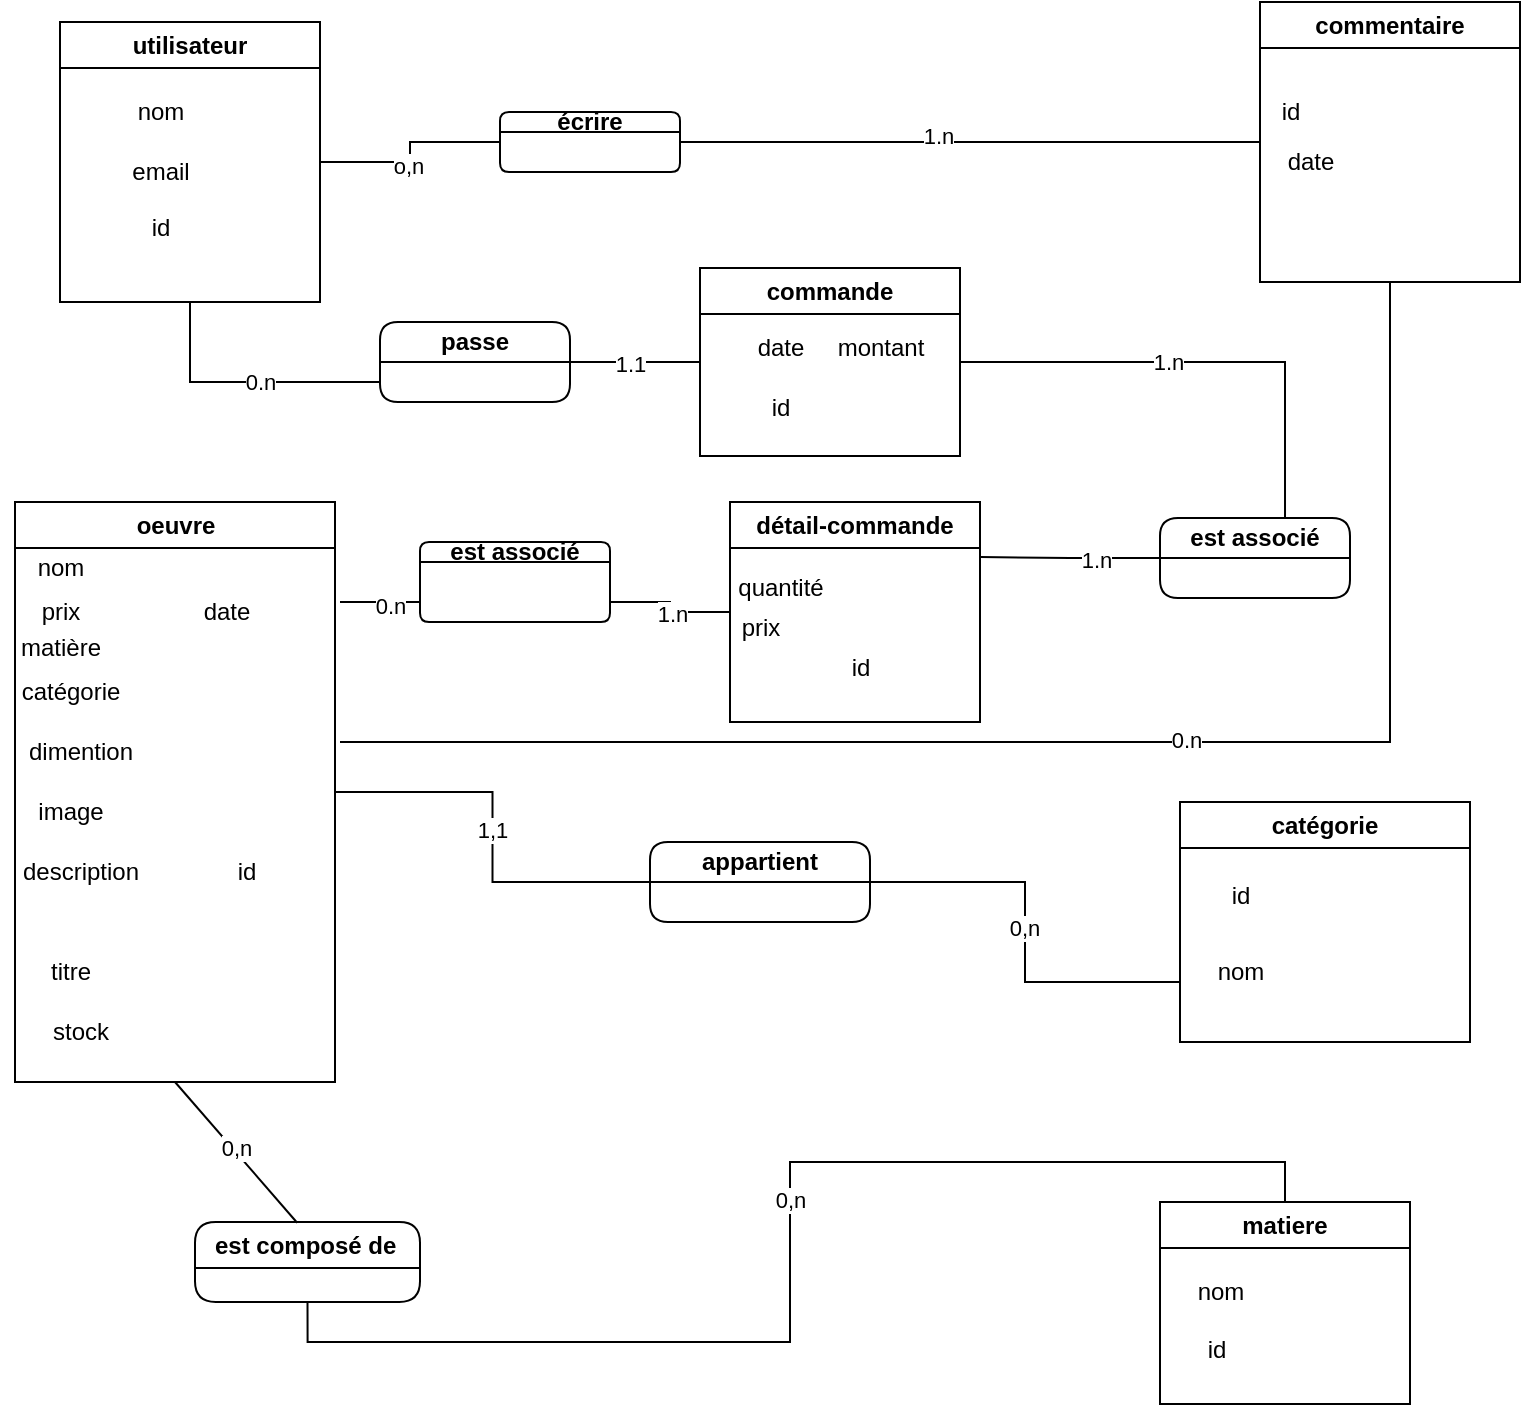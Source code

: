 <mxfile version="21.7.5" type="github">
  <diagram name="Page-1" id="6RF2Loae_BbgiCjcI58X">
    <mxGraphModel dx="880" dy="484" grid="1" gridSize="10" guides="1" tooltips="1" connect="1" arrows="1" fold="1" page="1" pageScale="1" pageWidth="827" pageHeight="1169" math="0" shadow="0">
      <root>
        <mxCell id="0" />
        <mxCell id="1" parent="0" />
        <mxCell id="dAYFn0Y0DVcSOOEVSeJ7-288" style="edgeStyle=orthogonalEdgeStyle;rounded=0;orthogonalLoop=1;jettySize=auto;html=1;exitX=1;exitY=0.5;exitDx=0;exitDy=0;endArrow=none;endFill=0;entryX=0;entryY=0.5;entryDx=0;entryDy=0;" edge="1" parent="1" source="dAYFn0Y0DVcSOOEVSeJ7-290" target="dAYFn0Y0DVcSOOEVSeJ7-312">
          <mxGeometry relative="1" as="geometry">
            <mxPoint x="290" y="150" as="targetPoint" />
          </mxGeometry>
        </mxCell>
        <mxCell id="dAYFn0Y0DVcSOOEVSeJ7-289" value="1,1" style="edgeLabel;html=1;align=center;verticalAlign=middle;resizable=0;points=[];" vertex="1" connectable="0" parent="dAYFn0Y0DVcSOOEVSeJ7-288">
          <mxGeometry x="-0.04" y="-1" relative="1" as="geometry">
            <mxPoint as="offset" />
          </mxGeometry>
        </mxCell>
        <mxCell id="dAYFn0Y0DVcSOOEVSeJ7-290" value="oeuvre" style="swimlane;whiteSpace=wrap;html=1;" vertex="1" parent="1">
          <mxGeometry x="37.5" y="300" width="160" height="290" as="geometry">
            <mxRectangle x="100" y="90" width="80" height="30" as="alternateBounds" />
          </mxGeometry>
        </mxCell>
        <mxCell id="dAYFn0Y0DVcSOOEVSeJ7-291" value="nom" style="text;html=1;align=center;verticalAlign=middle;resizable=0;points=[];autosize=1;strokeColor=none;fillColor=none;" vertex="1" parent="dAYFn0Y0DVcSOOEVSeJ7-290">
          <mxGeometry x="-2.5" y="18" width="50" height="30" as="geometry" />
        </mxCell>
        <mxCell id="dAYFn0Y0DVcSOOEVSeJ7-292" value="prix" style="text;html=1;align=center;verticalAlign=middle;resizable=0;points=[];autosize=1;strokeColor=none;fillColor=none;" vertex="1" parent="dAYFn0Y0DVcSOOEVSeJ7-290">
          <mxGeometry x="2.5" y="40" width="40" height="30" as="geometry" />
        </mxCell>
        <mxCell id="dAYFn0Y0DVcSOOEVSeJ7-293" value="matière" style="text;html=1;align=center;verticalAlign=middle;resizable=0;points=[];autosize=1;strokeColor=none;fillColor=none;" vertex="1" parent="dAYFn0Y0DVcSOOEVSeJ7-290">
          <mxGeometry x="-7.5" y="58" width="60" height="30" as="geometry" />
        </mxCell>
        <mxCell id="dAYFn0Y0DVcSOOEVSeJ7-294" value="catégorie&lt;br&gt;" style="text;html=1;align=center;verticalAlign=middle;resizable=0;points=[];autosize=1;strokeColor=none;fillColor=none;" vertex="1" parent="dAYFn0Y0DVcSOOEVSeJ7-290">
          <mxGeometry x="-7.5" y="80" width="70" height="30" as="geometry" />
        </mxCell>
        <mxCell id="dAYFn0Y0DVcSOOEVSeJ7-295" value="titre" style="text;html=1;align=center;verticalAlign=middle;resizable=0;points=[];autosize=1;strokeColor=none;fillColor=none;" vertex="1" parent="dAYFn0Y0DVcSOOEVSeJ7-290">
          <mxGeometry x="7.5" y="220" width="40" height="30" as="geometry" />
        </mxCell>
        <mxCell id="dAYFn0Y0DVcSOOEVSeJ7-296" value="image&lt;br&gt;" style="text;html=1;align=center;verticalAlign=middle;resizable=0;points=[];autosize=1;strokeColor=none;fillColor=none;" vertex="1" parent="dAYFn0Y0DVcSOOEVSeJ7-290">
          <mxGeometry x="-2.5" y="140" width="60" height="30" as="geometry" />
        </mxCell>
        <mxCell id="dAYFn0Y0DVcSOOEVSeJ7-297" value="description" style="text;html=1;align=center;verticalAlign=middle;resizable=0;points=[];autosize=1;strokeColor=none;fillColor=none;" vertex="1" parent="dAYFn0Y0DVcSOOEVSeJ7-290">
          <mxGeometry x="-7.5" y="170" width="80" height="30" as="geometry" />
        </mxCell>
        <mxCell id="dAYFn0Y0DVcSOOEVSeJ7-298" value="stock" style="text;html=1;align=center;verticalAlign=middle;resizable=0;points=[];autosize=1;strokeColor=none;fillColor=none;" vertex="1" parent="dAYFn0Y0DVcSOOEVSeJ7-290">
          <mxGeometry x="7.5" y="250" width="50" height="30" as="geometry" />
        </mxCell>
        <mxCell id="dAYFn0Y0DVcSOOEVSeJ7-299" value="date" style="text;html=1;align=center;verticalAlign=middle;resizable=0;points=[];autosize=1;strokeColor=none;fillColor=none;" vertex="1" parent="dAYFn0Y0DVcSOOEVSeJ7-290">
          <mxGeometry x="80" y="40" width="50" height="30" as="geometry" />
        </mxCell>
        <mxCell id="dAYFn0Y0DVcSOOEVSeJ7-300" value="dimention" style="text;html=1;align=center;verticalAlign=middle;resizable=0;points=[];autosize=1;strokeColor=none;fillColor=none;" vertex="1" parent="dAYFn0Y0DVcSOOEVSeJ7-290">
          <mxGeometry x="-7.5" y="110" width="80" height="30" as="geometry" />
        </mxCell>
        <mxCell id="dAYFn0Y0DVcSOOEVSeJ7-301" value="id" style="text;html=1;align=center;verticalAlign=middle;resizable=0;points=[];autosize=1;strokeColor=none;fillColor=none;" vertex="1" parent="dAYFn0Y0DVcSOOEVSeJ7-290">
          <mxGeometry x="100" y="170" width="30" height="30" as="geometry" />
        </mxCell>
        <mxCell id="dAYFn0Y0DVcSOOEVSeJ7-302" style="edgeStyle=orthogonalEdgeStyle;rounded=0;orthogonalLoop=1;jettySize=auto;html=1;exitX=0.5;exitY=1;exitDx=0;exitDy=0;entryX=0.5;entryY=0;entryDx=0;entryDy=0;endArrow=none;endFill=0;" edge="1" parent="1" source="dAYFn0Y0DVcSOOEVSeJ7-304" target="dAYFn0Y0DVcSOOEVSeJ7-307">
          <mxGeometry relative="1" as="geometry" />
        </mxCell>
        <mxCell id="dAYFn0Y0DVcSOOEVSeJ7-303" value="0,n" style="edgeLabel;html=1;align=center;verticalAlign=middle;resizable=0;points=[];" vertex="1" connectable="0" parent="dAYFn0Y0DVcSOOEVSeJ7-302">
          <mxGeometry x="0.073" relative="1" as="geometry">
            <mxPoint as="offset" />
          </mxGeometry>
        </mxCell>
        <mxCell id="dAYFn0Y0DVcSOOEVSeJ7-304" value="est composé de&amp;nbsp;" style="swimlane;whiteSpace=wrap;html=1;rounded=1;" vertex="1" parent="1">
          <mxGeometry x="127.5" y="660" width="112.5" height="40" as="geometry" />
        </mxCell>
        <mxCell id="dAYFn0Y0DVcSOOEVSeJ7-305" value="" style="endArrow=none;html=1;rounded=0;entryX=0.5;entryY=1;entryDx=0;entryDy=0;exitX=0.454;exitY=0.009;exitDx=0;exitDy=0;exitPerimeter=0;" edge="1" parent="1" source="dAYFn0Y0DVcSOOEVSeJ7-304" target="dAYFn0Y0DVcSOOEVSeJ7-290">
          <mxGeometry width="50" height="50" relative="1" as="geometry">
            <mxPoint x="140" y="260" as="sourcePoint" />
            <mxPoint x="190" y="210" as="targetPoint" />
          </mxGeometry>
        </mxCell>
        <mxCell id="dAYFn0Y0DVcSOOEVSeJ7-306" value="0,n" style="edgeLabel;html=1;align=center;verticalAlign=middle;resizable=0;points=[];" vertex="1" connectable="0" parent="dAYFn0Y0DVcSOOEVSeJ7-305">
          <mxGeometry x="0.041" y="-1" relative="1" as="geometry">
            <mxPoint as="offset" />
          </mxGeometry>
        </mxCell>
        <mxCell id="dAYFn0Y0DVcSOOEVSeJ7-307" value="matiere" style="swimlane;whiteSpace=wrap;html=1;" vertex="1" parent="1">
          <mxGeometry x="610" y="650" width="125" height="101" as="geometry" />
        </mxCell>
        <mxCell id="dAYFn0Y0DVcSOOEVSeJ7-308" value="nom" style="text;html=1;align=center;verticalAlign=middle;resizable=0;points=[];autosize=1;strokeColor=none;fillColor=none;" vertex="1" parent="dAYFn0Y0DVcSOOEVSeJ7-307">
          <mxGeometry x="5" y="30" width="50" height="30" as="geometry" />
        </mxCell>
        <mxCell id="dAYFn0Y0DVcSOOEVSeJ7-309" value="id" style="text;html=1;align=center;verticalAlign=middle;resizable=0;points=[];autosize=1;strokeColor=none;fillColor=none;" vertex="1" parent="dAYFn0Y0DVcSOOEVSeJ7-307">
          <mxGeometry x="12.5" y="58.5" width="30" height="30" as="geometry" />
        </mxCell>
        <mxCell id="dAYFn0Y0DVcSOOEVSeJ7-310" style="edgeStyle=orthogonalEdgeStyle;rounded=0;orthogonalLoop=1;jettySize=auto;html=1;exitX=1;exitY=0.5;exitDx=0;exitDy=0;startArrow=none;startFill=0;endArrow=none;endFill=0;entryX=0;entryY=0.75;entryDx=0;entryDy=0;" edge="1" parent="1" source="dAYFn0Y0DVcSOOEVSeJ7-312" target="dAYFn0Y0DVcSOOEVSeJ7-313">
          <mxGeometry relative="1" as="geometry">
            <mxPoint x="500" y="350" as="targetPoint" />
            <Array as="points" />
          </mxGeometry>
        </mxCell>
        <mxCell id="dAYFn0Y0DVcSOOEVSeJ7-311" value="0,n" style="edgeLabel;html=1;align=center;verticalAlign=middle;resizable=0;points=[];" vertex="1" connectable="0" parent="dAYFn0Y0DVcSOOEVSeJ7-310">
          <mxGeometry x="-0.02" y="-1" relative="1" as="geometry">
            <mxPoint as="offset" />
          </mxGeometry>
        </mxCell>
        <mxCell id="dAYFn0Y0DVcSOOEVSeJ7-312" value="appartient" style="swimlane;whiteSpace=wrap;html=1;startSize=20;rounded=1;" vertex="1" parent="1">
          <mxGeometry x="355" y="470" width="110" height="40" as="geometry" />
        </mxCell>
        <mxCell id="dAYFn0Y0DVcSOOEVSeJ7-313" value="catégorie" style="swimlane;whiteSpace=wrap;html=1;" vertex="1" parent="1">
          <mxGeometry x="620" y="450" width="145" height="120" as="geometry" />
        </mxCell>
        <mxCell id="dAYFn0Y0DVcSOOEVSeJ7-314" value="id" style="text;html=1;align=center;verticalAlign=middle;resizable=0;points=[];autosize=1;strokeColor=none;fillColor=none;" vertex="1" parent="dAYFn0Y0DVcSOOEVSeJ7-313">
          <mxGeometry x="15" y="32" width="30" height="30" as="geometry" />
        </mxCell>
        <mxCell id="dAYFn0Y0DVcSOOEVSeJ7-315" value="nom" style="text;html=1;align=center;verticalAlign=middle;resizable=0;points=[];autosize=1;strokeColor=none;fillColor=none;" vertex="1" parent="dAYFn0Y0DVcSOOEVSeJ7-313">
          <mxGeometry x="5" y="70" width="50" height="30" as="geometry" />
        </mxCell>
        <mxCell id="dAYFn0Y0DVcSOOEVSeJ7-316" style="edgeStyle=orthogonalEdgeStyle;rounded=0;orthogonalLoop=1;jettySize=auto;html=1;exitX=1;exitY=0.5;exitDx=0;exitDy=0;endArrow=none;endFill=0;entryX=0;entryY=0.5;entryDx=0;entryDy=0;" edge="1" parent="1" source="dAYFn0Y0DVcSOOEVSeJ7-320" target="dAYFn0Y0DVcSOOEVSeJ7-335">
          <mxGeometry relative="1" as="geometry">
            <mxPoint x="260" y="100" as="targetPoint" />
          </mxGeometry>
        </mxCell>
        <mxCell id="dAYFn0Y0DVcSOOEVSeJ7-317" value="o,n" style="edgeLabel;html=1;align=center;verticalAlign=middle;resizable=0;points=[];" vertex="1" connectable="0" parent="dAYFn0Y0DVcSOOEVSeJ7-316">
          <mxGeometry x="-0.148" y="-2" relative="1" as="geometry">
            <mxPoint x="1" as="offset" />
          </mxGeometry>
        </mxCell>
        <mxCell id="dAYFn0Y0DVcSOOEVSeJ7-318" style="edgeStyle=orthogonalEdgeStyle;rounded=0;orthogonalLoop=1;jettySize=auto;html=1;exitX=0.5;exitY=1;exitDx=0;exitDy=0;entryX=0;entryY=0.75;entryDx=0;entryDy=0;endArrow=none;endFill=0;" edge="1" parent="1" source="dAYFn0Y0DVcSOOEVSeJ7-320" target="dAYFn0Y0DVcSOOEVSeJ7-341">
          <mxGeometry relative="1" as="geometry" />
        </mxCell>
        <mxCell id="dAYFn0Y0DVcSOOEVSeJ7-319" value="0.n" style="edgeLabel;html=1;align=center;verticalAlign=middle;resizable=0;points=[];" vertex="1" connectable="0" parent="dAYFn0Y0DVcSOOEVSeJ7-318">
          <mxGeometry x="0.111" relative="1" as="geometry">
            <mxPoint as="offset" />
          </mxGeometry>
        </mxCell>
        <mxCell id="dAYFn0Y0DVcSOOEVSeJ7-320" value="utilisateur" style="swimlane;whiteSpace=wrap;html=1;" vertex="1" parent="1">
          <mxGeometry x="60" y="60" width="130" height="140" as="geometry" />
        </mxCell>
        <mxCell id="dAYFn0Y0DVcSOOEVSeJ7-321" value="nom" style="text;html=1;align=center;verticalAlign=middle;resizable=0;points=[];autosize=1;strokeColor=none;fillColor=none;" vertex="1" parent="dAYFn0Y0DVcSOOEVSeJ7-320">
          <mxGeometry x="25" y="30" width="50" height="30" as="geometry" />
        </mxCell>
        <mxCell id="dAYFn0Y0DVcSOOEVSeJ7-322" value="email" style="text;html=1;align=center;verticalAlign=middle;resizable=0;points=[];autosize=1;strokeColor=none;fillColor=none;" vertex="1" parent="dAYFn0Y0DVcSOOEVSeJ7-320">
          <mxGeometry x="25" y="60" width="50" height="30" as="geometry" />
        </mxCell>
        <mxCell id="dAYFn0Y0DVcSOOEVSeJ7-323" value="id" style="text;html=1;align=center;verticalAlign=middle;resizable=0;points=[];autosize=1;strokeColor=none;fillColor=none;" vertex="1" parent="dAYFn0Y0DVcSOOEVSeJ7-320">
          <mxGeometry x="35" y="88" width="30" height="30" as="geometry" />
        </mxCell>
        <mxCell id="dAYFn0Y0DVcSOOEVSeJ7-324" style="edgeStyle=orthogonalEdgeStyle;rounded=0;orthogonalLoop=1;jettySize=auto;html=1;exitX=0;exitY=0.5;exitDx=0;exitDy=0;entryX=1;entryY=0.75;entryDx=0;entryDy=0;endArrow=none;endFill=0;" edge="1" parent="1" source="dAYFn0Y0DVcSOOEVSeJ7-326" target="dAYFn0Y0DVcSOOEVSeJ7-347">
          <mxGeometry relative="1" as="geometry" />
        </mxCell>
        <mxCell id="dAYFn0Y0DVcSOOEVSeJ7-325" value="1.n" style="edgeLabel;html=1;align=center;verticalAlign=middle;resizable=0;points=[];" vertex="1" connectable="0" parent="dAYFn0Y0DVcSOOEVSeJ7-324">
          <mxGeometry x="-0.111" y="1" relative="1" as="geometry">
            <mxPoint as="offset" />
          </mxGeometry>
        </mxCell>
        <mxCell id="dAYFn0Y0DVcSOOEVSeJ7-326" value="détail-commande" style="swimlane;whiteSpace=wrap;html=1;" vertex="1" parent="1">
          <mxGeometry x="395" y="300" width="125" height="110" as="geometry" />
        </mxCell>
        <mxCell id="dAYFn0Y0DVcSOOEVSeJ7-327" style="edgeStyle=orthogonalEdgeStyle;rounded=0;orthogonalLoop=1;jettySize=auto;html=1;exitX=0.5;exitY=1;exitDx=0;exitDy=0;endArrow=none;endFill=0;" edge="1" parent="1" source="dAYFn0Y0DVcSOOEVSeJ7-329">
          <mxGeometry relative="1" as="geometry">
            <mxPoint x="200" y="420" as="targetPoint" />
            <Array as="points">
              <mxPoint x="725" y="420" />
            </Array>
          </mxGeometry>
        </mxCell>
        <mxCell id="dAYFn0Y0DVcSOOEVSeJ7-328" value="0.n" style="edgeLabel;html=1;align=center;verticalAlign=middle;resizable=0;points=[];" vertex="1" connectable="0" parent="dAYFn0Y0DVcSOOEVSeJ7-327">
          <mxGeometry x="-0.12" y="-1" relative="1" as="geometry">
            <mxPoint as="offset" />
          </mxGeometry>
        </mxCell>
        <mxCell id="dAYFn0Y0DVcSOOEVSeJ7-329" value="commentaire" style="swimlane;whiteSpace=wrap;html=1;" vertex="1" parent="1">
          <mxGeometry x="660" y="50" width="130" height="140" as="geometry" />
        </mxCell>
        <mxCell id="dAYFn0Y0DVcSOOEVSeJ7-330" value="id" style="text;html=1;align=center;verticalAlign=middle;resizable=0;points=[];autosize=1;strokeColor=none;fillColor=none;" vertex="1" parent="dAYFn0Y0DVcSOOEVSeJ7-329">
          <mxGeometry y="40" width="30" height="30" as="geometry" />
        </mxCell>
        <mxCell id="dAYFn0Y0DVcSOOEVSeJ7-331" value="date" style="text;html=1;align=center;verticalAlign=middle;resizable=0;points=[];autosize=1;strokeColor=none;fillColor=none;" vertex="1" parent="dAYFn0Y0DVcSOOEVSeJ7-329">
          <mxGeometry y="65" width="50" height="30" as="geometry" />
        </mxCell>
        <mxCell id="dAYFn0Y0DVcSOOEVSeJ7-332" style="edgeStyle=orthogonalEdgeStyle;rounded=0;orthogonalLoop=1;jettySize=auto;html=1;exitX=1;exitY=0.5;exitDx=0;exitDy=0;entryX=0;entryY=0.5;entryDx=0;entryDy=0;endArrow=none;endFill=0;" edge="1" parent="1" source="dAYFn0Y0DVcSOOEVSeJ7-335" target="dAYFn0Y0DVcSOOEVSeJ7-329">
          <mxGeometry relative="1" as="geometry">
            <mxPoint x="430" y="150" as="targetPoint" />
          </mxGeometry>
        </mxCell>
        <mxCell id="dAYFn0Y0DVcSOOEVSeJ7-333" value="t" style="edgeLabel;html=1;align=center;verticalAlign=middle;resizable=0;points=[];" vertex="1" connectable="0" parent="dAYFn0Y0DVcSOOEVSeJ7-332">
          <mxGeometry x="-0.076" y="2" relative="1" as="geometry">
            <mxPoint as="offset" />
          </mxGeometry>
        </mxCell>
        <mxCell id="dAYFn0Y0DVcSOOEVSeJ7-334" value="1.n" style="edgeLabel;html=1;align=center;verticalAlign=middle;resizable=0;points=[];" vertex="1" connectable="0" parent="dAYFn0Y0DVcSOOEVSeJ7-332">
          <mxGeometry x="-0.11" y="3" relative="1" as="geometry">
            <mxPoint as="offset" />
          </mxGeometry>
        </mxCell>
        <mxCell id="dAYFn0Y0DVcSOOEVSeJ7-335" value="écrire" style="swimlane;whiteSpace=wrap;html=1;startSize=10;rounded=1;" vertex="1" parent="1">
          <mxGeometry x="280" y="105" width="90" height="30" as="geometry" />
        </mxCell>
        <mxCell id="dAYFn0Y0DVcSOOEVSeJ7-336" style="edgeStyle=orthogonalEdgeStyle;rounded=0;orthogonalLoop=1;jettySize=auto;html=1;exitX=1;exitY=0.5;exitDx=0;exitDy=0;entryX=0.658;entryY=0;entryDx=0;entryDy=0;entryPerimeter=0;endArrow=none;endFill=0;" edge="1" parent="1" source="dAYFn0Y0DVcSOOEVSeJ7-338" target="dAYFn0Y0DVcSOOEVSeJ7-344">
          <mxGeometry relative="1" as="geometry" />
        </mxCell>
        <mxCell id="dAYFn0Y0DVcSOOEVSeJ7-337" value="1.n" style="edgeLabel;html=1;align=center;verticalAlign=middle;resizable=0;points=[];" vertex="1" connectable="0" parent="dAYFn0Y0DVcSOOEVSeJ7-336">
          <mxGeometry x="-0.141" relative="1" as="geometry">
            <mxPoint as="offset" />
          </mxGeometry>
        </mxCell>
        <mxCell id="dAYFn0Y0DVcSOOEVSeJ7-338" value="commande" style="swimlane;whiteSpace=wrap;html=1;" vertex="1" parent="1">
          <mxGeometry x="380" y="183" width="130" height="94" as="geometry" />
        </mxCell>
        <mxCell id="dAYFn0Y0DVcSOOEVSeJ7-339" style="edgeStyle=orthogonalEdgeStyle;rounded=0;orthogonalLoop=1;jettySize=auto;html=1;exitX=1;exitY=0.5;exitDx=0;exitDy=0;entryX=0;entryY=0.5;entryDx=0;entryDy=0;endArrow=none;endFill=0;" edge="1" parent="1" source="dAYFn0Y0DVcSOOEVSeJ7-341" target="dAYFn0Y0DVcSOOEVSeJ7-338">
          <mxGeometry relative="1" as="geometry" />
        </mxCell>
        <mxCell id="dAYFn0Y0DVcSOOEVSeJ7-340" value="1.1" style="edgeLabel;html=1;align=center;verticalAlign=middle;resizable=0;points=[];" vertex="1" connectable="0" parent="dAYFn0Y0DVcSOOEVSeJ7-339">
          <mxGeometry x="-0.077" y="-1" relative="1" as="geometry">
            <mxPoint as="offset" />
          </mxGeometry>
        </mxCell>
        <mxCell id="dAYFn0Y0DVcSOOEVSeJ7-341" value="passe" style="swimlane;whiteSpace=wrap;html=1;startSize=20;rounded=1;" vertex="1" parent="1">
          <mxGeometry x="220" y="210" width="95" height="40" as="geometry" />
        </mxCell>
        <mxCell id="dAYFn0Y0DVcSOOEVSeJ7-342" style="edgeStyle=orthogonalEdgeStyle;rounded=0;orthogonalLoop=1;jettySize=auto;html=1;exitX=0;exitY=0.5;exitDx=0;exitDy=0;entryX=1;entryY=0.25;entryDx=0;entryDy=0;endArrow=none;endFill=0;" edge="1" parent="1" source="dAYFn0Y0DVcSOOEVSeJ7-344" target="dAYFn0Y0DVcSOOEVSeJ7-326">
          <mxGeometry relative="1" as="geometry" />
        </mxCell>
        <mxCell id="dAYFn0Y0DVcSOOEVSeJ7-343" value="1.n" style="edgeLabel;html=1;align=center;verticalAlign=middle;resizable=0;points=[];" vertex="1" connectable="0" parent="dAYFn0Y0DVcSOOEVSeJ7-342">
          <mxGeometry x="-0.288" y="1" relative="1" as="geometry">
            <mxPoint as="offset" />
          </mxGeometry>
        </mxCell>
        <mxCell id="dAYFn0Y0DVcSOOEVSeJ7-344" value="est associé" style="swimlane;whiteSpace=wrap;html=1;startSize=20;rounded=1;" vertex="1" parent="1">
          <mxGeometry x="610" y="308" width="95" height="40" as="geometry" />
        </mxCell>
        <mxCell id="dAYFn0Y0DVcSOOEVSeJ7-345" style="edgeStyle=orthogonalEdgeStyle;rounded=0;orthogonalLoop=1;jettySize=auto;html=1;exitX=0;exitY=0.75;exitDx=0;exitDy=0;endArrow=none;endFill=0;" edge="1" parent="1" source="dAYFn0Y0DVcSOOEVSeJ7-347">
          <mxGeometry relative="1" as="geometry">
            <mxPoint x="200" y="350" as="targetPoint" />
          </mxGeometry>
        </mxCell>
        <mxCell id="dAYFn0Y0DVcSOOEVSeJ7-346" value="0.n" style="edgeLabel;html=1;align=center;verticalAlign=middle;resizable=0;points=[];" vertex="1" connectable="0" parent="dAYFn0Y0DVcSOOEVSeJ7-345">
          <mxGeometry x="-0.259" y="2" relative="1" as="geometry">
            <mxPoint as="offset" />
          </mxGeometry>
        </mxCell>
        <mxCell id="dAYFn0Y0DVcSOOEVSeJ7-347" value="est associé" style="swimlane;whiteSpace=wrap;html=1;startSize=10;rounded=1;" vertex="1" parent="1">
          <mxGeometry x="240" y="320" width="95" height="40" as="geometry" />
        </mxCell>
        <mxCell id="dAYFn0Y0DVcSOOEVSeJ7-348" value="date" style="text;html=1;align=center;verticalAlign=middle;resizable=0;points=[];autosize=1;strokeColor=none;fillColor=none;" vertex="1" parent="1">
          <mxGeometry x="395" y="208" width="50" height="30" as="geometry" />
        </mxCell>
        <mxCell id="dAYFn0Y0DVcSOOEVSeJ7-349" value="id" style="text;html=1;align=center;verticalAlign=middle;resizable=0;points=[];autosize=1;strokeColor=none;fillColor=none;" vertex="1" parent="1">
          <mxGeometry x="405" y="238" width="30" height="30" as="geometry" />
        </mxCell>
        <mxCell id="dAYFn0Y0DVcSOOEVSeJ7-350" value="quantité" style="text;html=1;align=center;verticalAlign=middle;resizable=0;points=[];autosize=1;strokeColor=none;fillColor=none;" vertex="1" parent="1">
          <mxGeometry x="385" y="328" width="70" height="30" as="geometry" />
        </mxCell>
        <mxCell id="dAYFn0Y0DVcSOOEVSeJ7-351" value="prix" style="text;html=1;align=center;verticalAlign=middle;resizable=0;points=[];autosize=1;strokeColor=none;fillColor=none;" vertex="1" parent="1">
          <mxGeometry x="390" y="348" width="40" height="30" as="geometry" />
        </mxCell>
        <mxCell id="dAYFn0Y0DVcSOOEVSeJ7-352" value="montant" style="text;html=1;align=center;verticalAlign=middle;resizable=0;points=[];autosize=1;strokeColor=none;fillColor=none;" vertex="1" parent="1">
          <mxGeometry x="435" y="208" width="70" height="30" as="geometry" />
        </mxCell>
        <mxCell id="dAYFn0Y0DVcSOOEVSeJ7-353" value="id" style="text;html=1;align=center;verticalAlign=middle;resizable=0;points=[];autosize=1;strokeColor=none;fillColor=none;" vertex="1" parent="1">
          <mxGeometry x="445" y="368" width="30" height="30" as="geometry" />
        </mxCell>
      </root>
    </mxGraphModel>
  </diagram>
</mxfile>
